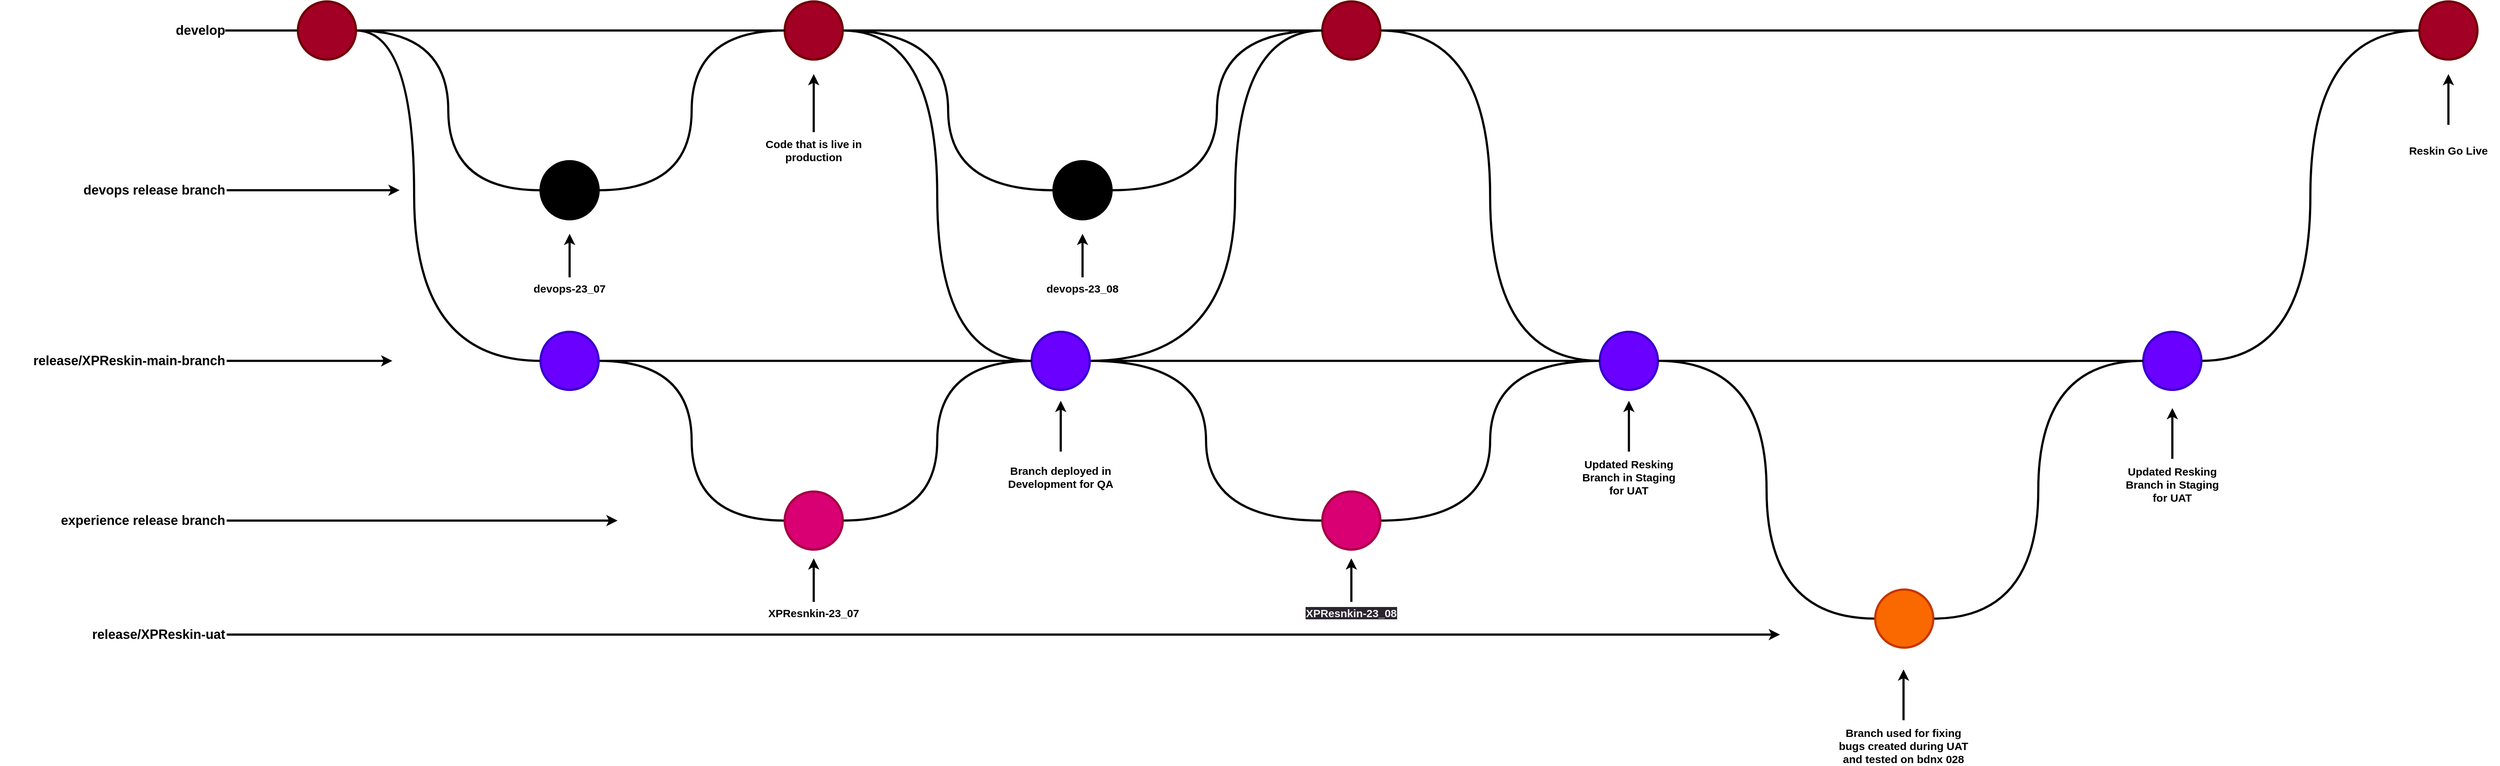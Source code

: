 <mxfile version="21.3.3" type="github">
  <diagram name="Page-1" id="XkX_cjjp-_KfIXsUQLew">
    <mxGraphModel dx="3202" dy="1533" grid="1" gridSize="10" guides="1" tooltips="1" connect="1" arrows="1" fold="1" page="1" pageScale="1" pageWidth="827" pageHeight="1169" math="0" shadow="0">
      <root>
        <mxCell id="0" />
        <mxCell id="1" parent="0" />
        <mxCell id="jHTALao59KUQ5XIKS-jL-4" style="edgeStyle=orthogonalEdgeStyle;rounded=0;orthogonalLoop=1;jettySize=auto;html=1;entryX=0;entryY=0.5;entryDx=0;entryDy=0;endArrow=none;endFill=0;curved=1;strokeWidth=3;fontStyle=1;fontSize=15;" parent="1" source="jHTALao59KUQ5XIKS-jL-1" target="jHTALao59KUQ5XIKS-jL-3" edge="1">
          <mxGeometry relative="1" as="geometry" />
        </mxCell>
        <mxCell id="jHTALao59KUQ5XIKS-jL-6" style="edgeStyle=orthogonalEdgeStyle;rounded=0;orthogonalLoop=1;jettySize=auto;html=1;entryX=0;entryY=0.5;entryDx=0;entryDy=0;curved=1;endArrow=none;endFill=0;strokeWidth=3;fontStyle=1;fontSize=15;" parent="1" source="jHTALao59KUQ5XIKS-jL-1" target="jHTALao59KUQ5XIKS-jL-5" edge="1">
          <mxGeometry relative="1" as="geometry" />
        </mxCell>
        <mxCell id="jHTALao59KUQ5XIKS-jL-7" style="edgeStyle=orthogonalEdgeStyle;rounded=0;orthogonalLoop=1;jettySize=auto;html=1;endArrow=none;endFill=0;strokeWidth=3;fontStyle=1;fontSize=15;" parent="1" source="jHTALao59KUQ5XIKS-jL-1" edge="1">
          <mxGeometry relative="1" as="geometry">
            <mxPoint x="-60" y="300" as="targetPoint" />
          </mxGeometry>
        </mxCell>
        <mxCell id="jHTALao59KUQ5XIKS-jL-17" style="edgeStyle=orthogonalEdgeStyle;rounded=0;orthogonalLoop=1;jettySize=auto;html=1;entryX=0;entryY=0.5;entryDx=0;entryDy=0;endArrow=none;endFill=0;curved=1;strokeWidth=3;fontStyle=1;fontSize=15;" parent="1" source="jHTALao59KUQ5XIKS-jL-1" target="jHTALao59KUQ5XIKS-jL-12" edge="1">
          <mxGeometry relative="1" as="geometry">
            <Array as="points">
              <mxPoint x="200" y="300" />
              <mxPoint x="200" y="755" />
            </Array>
          </mxGeometry>
        </mxCell>
        <mxCell id="jHTALao59KUQ5XIKS-jL-1" value="" style="ellipse;whiteSpace=wrap;html=1;aspect=fixed;fillColor=#a20025;fontColor=#ffffff;strokeColor=#6F0000;strokeWidth=3;fontStyle=1;fontSize=15;" parent="1" vertex="1">
          <mxGeometry x="40" y="260" width="80" height="80" as="geometry" />
        </mxCell>
        <mxCell id="jHTALao59KUQ5XIKS-jL-21" style="edgeStyle=orthogonalEdgeStyle;rounded=0;orthogonalLoop=1;jettySize=auto;html=1;entryX=0;entryY=0.5;entryDx=0;entryDy=0;endArrow=none;endFill=0;curved=1;strokeWidth=3;fontStyle=1;fontSize=15;" parent="1" source="jHTALao59KUQ5XIKS-jL-3" target="jHTALao59KUQ5XIKS-jL-19" edge="1">
          <mxGeometry relative="1" as="geometry" />
        </mxCell>
        <mxCell id="jHTALao59KUQ5XIKS-jL-30" style="edgeStyle=orthogonalEdgeStyle;rounded=0;orthogonalLoop=1;jettySize=auto;html=1;entryX=0;entryY=0.5;entryDx=0;entryDy=0;endArrow=none;endFill=0;strokeWidth=3;fontStyle=1;fontSize=15;" parent="1" source="jHTALao59KUQ5XIKS-jL-3" target="jHTALao59KUQ5XIKS-jL-28" edge="1">
          <mxGeometry relative="1" as="geometry" />
        </mxCell>
        <mxCell id="sXQy6IzuUlfNQ7wl0rQI-4" style="edgeStyle=orthogonalEdgeStyle;rounded=0;orthogonalLoop=1;jettySize=auto;html=1;entryX=0;entryY=0.5;entryDx=0;entryDy=0;curved=1;strokeWidth=3;endArrow=none;endFill=0;" parent="1" source="jHTALao59KUQ5XIKS-jL-3" target="sXQy6IzuUlfNQ7wl0rQI-3" edge="1">
          <mxGeometry relative="1" as="geometry" />
        </mxCell>
        <mxCell id="jHTALao59KUQ5XIKS-jL-3" value="" style="ellipse;whiteSpace=wrap;html=1;aspect=fixed;fillColor=#a20025;fontColor=#ffffff;strokeColor=#6F0000;strokeWidth=3;fontStyle=1;fontSize=15;" parent="1" vertex="1">
          <mxGeometry x="710" y="260" width="80" height="80" as="geometry" />
        </mxCell>
        <mxCell id="jHTALao59KUQ5XIKS-jL-9" style="edgeStyle=orthogonalEdgeStyle;rounded=0;orthogonalLoop=1;jettySize=auto;html=1;entryX=0;entryY=0.5;entryDx=0;entryDy=0;endArrow=none;endFill=0;curved=1;strokeWidth=3;fontStyle=1;fontSize=15;" parent="1" source="jHTALao59KUQ5XIKS-jL-5" target="jHTALao59KUQ5XIKS-jL-3" edge="1">
          <mxGeometry relative="1" as="geometry" />
        </mxCell>
        <mxCell id="jHTALao59KUQ5XIKS-jL-5" value="" style="ellipse;whiteSpace=wrap;html=1;aspect=fixed;fillColor=#000000;fillStyle=solid;strokeWidth=3;fontStyle=1;fontSize=15;" parent="1" vertex="1">
          <mxGeometry x="374" y="480" width="80" height="80" as="geometry" />
        </mxCell>
        <mxCell id="jHTALao59KUQ5XIKS-jL-8" value="develop" style="text;strokeColor=none;align=right;fillColor=none;html=1;verticalAlign=middle;whiteSpace=wrap;rounded=0;strokeWidth=3;fontStyle=1;fontSize=18;" parent="1" vertex="1">
          <mxGeometry x="-118" y="285" width="60" height="30" as="geometry" />
        </mxCell>
        <mxCell id="jHTALao59KUQ5XIKS-jL-11" style="edgeStyle=orthogonalEdgeStyle;rounded=0;orthogonalLoop=1;jettySize=auto;html=1;strokeWidth=3;fontStyle=1;fontSize=15;" parent="1" source="jHTALao59KUQ5XIKS-jL-10" edge="1">
          <mxGeometry relative="1" as="geometry">
            <mxPoint x="180" y="520" as="targetPoint" />
          </mxGeometry>
        </mxCell>
        <mxCell id="jHTALao59KUQ5XIKS-jL-10" value="devops release branch" style="text;strokeColor=none;align=right;fillColor=none;html=1;verticalAlign=middle;whiteSpace=wrap;rounded=0;strokeWidth=3;fontStyle=1;fontSize=18;" parent="1" vertex="1">
          <mxGeometry x="-290" y="505" width="232" height="30" as="geometry" />
        </mxCell>
        <mxCell id="jHTALao59KUQ5XIKS-jL-20" style="edgeStyle=orthogonalEdgeStyle;rounded=0;orthogonalLoop=1;jettySize=auto;html=1;endArrow=none;endFill=0;strokeWidth=3;fontStyle=1;fontSize=15;" parent="1" source="jHTALao59KUQ5XIKS-jL-12" target="jHTALao59KUQ5XIKS-jL-19" edge="1">
          <mxGeometry relative="1" as="geometry" />
        </mxCell>
        <mxCell id="jHTALao59KUQ5XIKS-jL-24" style="edgeStyle=orthogonalEdgeStyle;rounded=0;orthogonalLoop=1;jettySize=auto;html=1;entryX=0;entryY=0.5;entryDx=0;entryDy=0;curved=1;endArrow=none;endFill=0;strokeWidth=3;fontStyle=1;fontSize=15;" parent="1" source="jHTALao59KUQ5XIKS-jL-12" target="jHTALao59KUQ5XIKS-jL-23" edge="1">
          <mxGeometry relative="1" as="geometry" />
        </mxCell>
        <mxCell id="jHTALao59KUQ5XIKS-jL-12" value="" style="ellipse;whiteSpace=wrap;html=1;aspect=fixed;fillColor=#6a00ff;fontColor=#ffffff;strokeColor=#3700CC;strokeWidth=3;fontStyle=1;fontSize=15;" parent="1" vertex="1">
          <mxGeometry x="374" y="715" width="80" height="80" as="geometry" />
        </mxCell>
        <mxCell id="jHTALao59KUQ5XIKS-jL-25" style="edgeStyle=orthogonalEdgeStyle;rounded=0;orthogonalLoop=1;jettySize=auto;html=1;strokeWidth=3;fontStyle=1;fontSize=15;" parent="1" source="jHTALao59KUQ5XIKS-jL-14" edge="1">
          <mxGeometry relative="1" as="geometry">
            <mxPoint x="480.0" y="975" as="targetPoint" />
          </mxGeometry>
        </mxCell>
        <mxCell id="jHTALao59KUQ5XIKS-jL-14" value="experience release branch" style="text;strokeColor=none;align=right;fillColor=none;html=1;verticalAlign=middle;whiteSpace=wrap;rounded=0;strokeWidth=3;fontStyle=1;fontSize=18;" parent="1" vertex="1">
          <mxGeometry x="-330" y="960" width="272" height="30" as="geometry" />
        </mxCell>
        <mxCell id="jHTALao59KUQ5XIKS-jL-16" style="edgeStyle=orthogonalEdgeStyle;rounded=0;orthogonalLoop=1;jettySize=auto;html=1;strokeWidth=3;fontStyle=1;fontSize=15;" parent="1" source="jHTALao59KUQ5XIKS-jL-15" edge="1">
          <mxGeometry relative="1" as="geometry">
            <mxPoint x="170" y="755" as="targetPoint" />
          </mxGeometry>
        </mxCell>
        <mxCell id="jHTALao59KUQ5XIKS-jL-15" value="release/XPReskin-main-branch" style="text;strokeColor=none;align=right;fillColor=none;html=1;verticalAlign=middle;whiteSpace=wrap;rounded=0;strokeWidth=3;fontStyle=1;fontSize=18;" parent="1" vertex="1">
          <mxGeometry x="-370" y="740" width="312" height="30" as="geometry" />
        </mxCell>
        <mxCell id="jHTALao59KUQ5XIKS-jL-29" style="edgeStyle=orthogonalEdgeStyle;rounded=0;orthogonalLoop=1;jettySize=auto;html=1;entryX=0;entryY=0.5;entryDx=0;entryDy=0;curved=1;endArrow=none;endFill=0;strokeWidth=3;fontStyle=1;fontSize=15;" parent="1" source="jHTALao59KUQ5XIKS-jL-19" target="jHTALao59KUQ5XIKS-jL-28" edge="1">
          <mxGeometry relative="1" as="geometry">
            <Array as="points">
              <mxPoint x="1330" y="755" />
              <mxPoint x="1330" y="300" />
            </Array>
          </mxGeometry>
        </mxCell>
        <mxCell id="sXQy6IzuUlfNQ7wl0rQI-10" style="edgeStyle=orthogonalEdgeStyle;rounded=0;orthogonalLoop=1;jettySize=auto;html=1;strokeWidth=3;endArrow=none;endFill=0;" parent="1" source="jHTALao59KUQ5XIKS-jL-19" target="sXQy6IzuUlfNQ7wl0rQI-8" edge="1">
          <mxGeometry relative="1" as="geometry" />
        </mxCell>
        <mxCell id="_Dme8mbYE3iRl1NWs0T7-2" style="edgeStyle=orthogonalEdgeStyle;rounded=0;orthogonalLoop=1;jettySize=auto;html=1;entryX=0;entryY=0.5;entryDx=0;entryDy=0;curved=1;endArrow=none;endFill=0;strokeWidth=3;" edge="1" parent="1" source="jHTALao59KUQ5XIKS-jL-19" target="_Dme8mbYE3iRl1NWs0T7-1">
          <mxGeometry relative="1" as="geometry" />
        </mxCell>
        <mxCell id="jHTALao59KUQ5XIKS-jL-19" value="" style="ellipse;whiteSpace=wrap;html=1;aspect=fixed;fillColor=#6a00ff;fontColor=#ffffff;strokeColor=#3700CC;strokeWidth=3;fontStyle=1;fontSize=15;" parent="1" vertex="1">
          <mxGeometry x="1050" y="715" width="80" height="80" as="geometry" />
        </mxCell>
        <mxCell id="jHTALao59KUQ5XIKS-jL-27" style="edgeStyle=orthogonalEdgeStyle;rounded=0;orthogonalLoop=1;jettySize=auto;html=1;entryX=0;entryY=0.5;entryDx=0;entryDy=0;curved=1;endArrow=none;endFill=0;strokeWidth=3;fontStyle=1;fontSize=15;" parent="1" source="jHTALao59KUQ5XIKS-jL-23" target="jHTALao59KUQ5XIKS-jL-19" edge="1">
          <mxGeometry relative="1" as="geometry" />
        </mxCell>
        <mxCell id="jHTALao59KUQ5XIKS-jL-23" value="" style="ellipse;whiteSpace=wrap;html=1;aspect=fixed;fillColor=#d80073;fontColor=#ffffff;strokeColor=#A50040;strokeWidth=3;fontStyle=1;fontSize=15;" parent="1" vertex="1">
          <mxGeometry x="710" y="935" width="80" height="80" as="geometry" />
        </mxCell>
        <mxCell id="sXQy6IzuUlfNQ7wl0rQI-9" style="edgeStyle=orthogonalEdgeStyle;rounded=0;orthogonalLoop=1;jettySize=auto;html=1;entryX=0;entryY=0.5;entryDx=0;entryDy=0;curved=1;strokeWidth=3;endArrow=none;endFill=0;" parent="1" source="jHTALao59KUQ5XIKS-jL-28" target="sXQy6IzuUlfNQ7wl0rQI-8" edge="1">
          <mxGeometry relative="1" as="geometry" />
        </mxCell>
        <mxCell id="sXQy6IzuUlfNQ7wl0rQI-14" style="edgeStyle=orthogonalEdgeStyle;rounded=0;orthogonalLoop=1;jettySize=auto;html=1;endArrow=none;endFill=0;strokeWidth=3;" parent="1" source="jHTALao59KUQ5XIKS-jL-28" target="sXQy6IzuUlfNQ7wl0rQI-13" edge="1">
          <mxGeometry relative="1" as="geometry" />
        </mxCell>
        <mxCell id="jHTALao59KUQ5XIKS-jL-28" value="" style="ellipse;whiteSpace=wrap;html=1;aspect=fixed;fillColor=#a20025;fontColor=#ffffff;strokeColor=#6F0000;strokeWidth=3;fontStyle=1;fontSize=15;" parent="1" vertex="1">
          <mxGeometry x="1450" y="260" width="80" height="80" as="geometry" />
        </mxCell>
        <mxCell id="jHTALao59KUQ5XIKS-jL-34" style="edgeStyle=orthogonalEdgeStyle;rounded=0;orthogonalLoop=1;jettySize=auto;html=1;strokeWidth=3;fontStyle=1;fontSize=15;" parent="1" edge="1">
          <mxGeometry relative="1" as="geometry">
            <mxPoint x="1090" y="810" as="targetPoint" />
            <mxPoint x="1090" y="880" as="sourcePoint" />
          </mxGeometry>
        </mxCell>
        <mxCell id="jHTALao59KUQ5XIKS-jL-33" value="Branch deployed in Development for QA" style="text;html=1;strokeColor=none;fillColor=none;align=center;verticalAlign=middle;whiteSpace=wrap;rounded=0;strokeWidth=3;fontStyle=1;fontSize=15;" parent="1" vertex="1">
          <mxGeometry x="1005" y="900" width="170" height="30" as="geometry" />
        </mxCell>
        <mxCell id="jHTALao59KUQ5XIKS-jL-39" style="edgeStyle=orthogonalEdgeStyle;rounded=0;orthogonalLoop=1;jettySize=auto;html=1;strokeWidth=3;fontStyle=1;fontSize=15;" parent="1" edge="1">
          <mxGeometry relative="1" as="geometry">
            <mxPoint x="750" y="360" as="targetPoint" />
            <mxPoint x="750" y="440" as="sourcePoint" />
          </mxGeometry>
        </mxCell>
        <mxCell id="jHTALao59KUQ5XIKS-jL-40" value="Code that is live in production" style="text;html=1;strokeColor=none;fillColor=none;align=center;verticalAlign=middle;whiteSpace=wrap;rounded=0;strokeWidth=3;fontStyle=1;fontSize=15;" parent="1" vertex="1">
          <mxGeometry x="680" y="450" width="140" height="30" as="geometry" />
        </mxCell>
        <mxCell id="sXQy6IzuUlfNQ7wl0rQI-2" style="edgeStyle=orthogonalEdgeStyle;rounded=0;orthogonalLoop=1;jettySize=auto;html=1;strokeWidth=3;" parent="1" source="sXQy6IzuUlfNQ7wl0rQI-1" edge="1">
          <mxGeometry relative="1" as="geometry">
            <mxPoint x="414.0" y="580.0" as="targetPoint" />
          </mxGeometry>
        </mxCell>
        <mxCell id="sXQy6IzuUlfNQ7wl0rQI-1" value="devops-23_07" style="text;html=1;strokeColor=none;fillColor=none;align=center;verticalAlign=middle;whiteSpace=wrap;rounded=0;strokeWidth=3;fontStyle=1;fontSize=15;" parent="1" vertex="1">
          <mxGeometry x="344" y="640" width="140" height="30" as="geometry" />
        </mxCell>
        <mxCell id="sXQy6IzuUlfNQ7wl0rQI-7" style="edgeStyle=orthogonalEdgeStyle;rounded=0;orthogonalLoop=1;jettySize=auto;html=1;entryX=0;entryY=0.5;entryDx=0;entryDy=0;curved=1;strokeWidth=3;endArrow=none;endFill=0;" parent="1" source="sXQy6IzuUlfNQ7wl0rQI-3" target="jHTALao59KUQ5XIKS-jL-28" edge="1">
          <mxGeometry relative="1" as="geometry" />
        </mxCell>
        <mxCell id="sXQy6IzuUlfNQ7wl0rQI-3" value="" style="ellipse;whiteSpace=wrap;html=1;aspect=fixed;fillColor=#000000;fillStyle=solid;strokeWidth=3;fontStyle=1;fontSize=15;" parent="1" vertex="1">
          <mxGeometry x="1080" y="480" width="80" height="80" as="geometry" />
        </mxCell>
        <mxCell id="sXQy6IzuUlfNQ7wl0rQI-5" style="edgeStyle=orthogonalEdgeStyle;rounded=0;orthogonalLoop=1;jettySize=auto;html=1;strokeWidth=3;" parent="1" source="sXQy6IzuUlfNQ7wl0rQI-6" edge="1">
          <mxGeometry relative="1" as="geometry">
            <mxPoint x="1120.0" y="580.0" as="targetPoint" />
          </mxGeometry>
        </mxCell>
        <mxCell id="sXQy6IzuUlfNQ7wl0rQI-6" value="devops-23_08" style="text;html=1;strokeColor=none;fillColor=none;align=center;verticalAlign=middle;whiteSpace=wrap;rounded=0;strokeWidth=3;fontStyle=1;fontSize=15;" parent="1" vertex="1">
          <mxGeometry x="1050" y="640" width="140" height="30" as="geometry" />
        </mxCell>
        <mxCell id="_Dme8mbYE3iRl1NWs0T7-4" style="edgeStyle=orthogonalEdgeStyle;rounded=0;orthogonalLoop=1;jettySize=auto;html=1;entryX=0;entryY=0.5;entryDx=0;entryDy=0;curved=1;strokeWidth=3;endArrow=none;endFill=0;" edge="1" parent="1" source="sXQy6IzuUlfNQ7wl0rQI-8" target="sXQy6IzuUlfNQ7wl0rQI-15">
          <mxGeometry relative="1" as="geometry" />
        </mxCell>
        <mxCell id="sXQy6IzuUlfNQ7wl0rQI-8" value="" style="ellipse;whiteSpace=wrap;html=1;aspect=fixed;fillColor=#6a00ff;fontColor=#ffffff;strokeColor=#3700CC;strokeWidth=3;fontStyle=1;fontSize=15;" parent="1" vertex="1">
          <mxGeometry x="1832" y="715" width="80" height="80" as="geometry" />
        </mxCell>
        <mxCell id="sXQy6IzuUlfNQ7wl0rQI-11" style="edgeStyle=orthogonalEdgeStyle;rounded=0;orthogonalLoop=1;jettySize=auto;html=1;strokeWidth=3;fontStyle=1;fontSize=15;" parent="1" edge="1">
          <mxGeometry relative="1" as="geometry">
            <mxPoint x="2620" y="820" as="targetPoint" />
            <mxPoint x="2620" y="890" as="sourcePoint" />
            <Array as="points">
              <mxPoint x="2620" y="840" />
              <mxPoint x="2620" y="840" />
            </Array>
          </mxGeometry>
        </mxCell>
        <mxCell id="sXQy6IzuUlfNQ7wl0rQI-12" value="Updated Resking Branch in Staging for UAT" style="text;html=1;strokeColor=none;fillColor=none;align=center;verticalAlign=middle;whiteSpace=wrap;rounded=0;strokeWidth=3;fontStyle=1;fontSize=15;" parent="1" vertex="1">
          <mxGeometry x="2550" y="910" width="140" height="30" as="geometry" />
        </mxCell>
        <mxCell id="sXQy6IzuUlfNQ7wl0rQI-13" value="" style="ellipse;whiteSpace=wrap;html=1;aspect=fixed;fillColor=#a20025;fontColor=#ffffff;strokeColor=#6F0000;strokeWidth=3;fontStyle=1;fontSize=15;" parent="1" vertex="1">
          <mxGeometry x="2960" y="260" width="80" height="80" as="geometry" />
        </mxCell>
        <mxCell id="_Dme8mbYE3iRl1NWs0T7-8" style="edgeStyle=orthogonalEdgeStyle;rounded=0;orthogonalLoop=1;jettySize=auto;html=1;entryX=0;entryY=0.5;entryDx=0;entryDy=0;curved=1;endArrow=none;endFill=0;strokeWidth=3;" edge="1" parent="1" source="sXQy6IzuUlfNQ7wl0rQI-15" target="_Dme8mbYE3iRl1NWs0T7-6">
          <mxGeometry relative="1" as="geometry" />
        </mxCell>
        <mxCell id="sXQy6IzuUlfNQ7wl0rQI-15" value="" style="ellipse;whiteSpace=wrap;html=1;aspect=fixed;fillColor=#fa6800;fontColor=#000000;strokeColor=#C73500;strokeWidth=3;fontStyle=1;fontSize=15;" parent="1" vertex="1">
          <mxGeometry x="2211" y="1070" width="80" height="80" as="geometry" />
        </mxCell>
        <mxCell id="sXQy6IzuUlfNQ7wl0rQI-16" style="edgeStyle=orthogonalEdgeStyle;rounded=0;orthogonalLoop=1;jettySize=auto;html=1;strokeWidth=3;fontStyle=1;fontSize=15;" parent="1" source="sXQy6IzuUlfNQ7wl0rQI-17" edge="1">
          <mxGeometry relative="1" as="geometry">
            <mxPoint x="2080" y="1132" as="targetPoint" />
          </mxGeometry>
        </mxCell>
        <mxCell id="sXQy6IzuUlfNQ7wl0rQI-17" value="release/XPReskin-uat" style="text;strokeColor=none;align=right;fillColor=none;html=1;verticalAlign=middle;whiteSpace=wrap;rounded=0;strokeWidth=3;fontStyle=1;fontSize=18;" parent="1" vertex="1">
          <mxGeometry x="-340" y="1117" width="282" height="30" as="geometry" />
        </mxCell>
        <mxCell id="sXQy6IzuUlfNQ7wl0rQI-20" style="edgeStyle=orthogonalEdgeStyle;rounded=0;orthogonalLoop=1;jettySize=auto;html=1;strokeWidth=3;fontStyle=1;fontSize=15;" parent="1" edge="1">
          <mxGeometry relative="1" as="geometry">
            <mxPoint x="2250" y="1180" as="targetPoint" />
            <mxPoint x="2250" y="1250" as="sourcePoint" />
          </mxGeometry>
        </mxCell>
        <mxCell id="sXQy6IzuUlfNQ7wl0rQI-21" value="Branch used for fixing bugs created during UAT and tested on bdnx 028" style="text;html=1;strokeColor=none;fillColor=none;align=center;verticalAlign=middle;whiteSpace=wrap;rounded=0;strokeWidth=3;fontStyle=1;fontSize=15;" parent="1" vertex="1">
          <mxGeometry x="2150" y="1270" width="200" height="30" as="geometry" />
        </mxCell>
        <mxCell id="sXQy6IzuUlfNQ7wl0rQI-23" style="edgeStyle=orthogonalEdgeStyle;rounded=0;orthogonalLoop=1;jettySize=auto;html=1;strokeWidth=3;fontStyle=1;fontSize=15;" parent="1" edge="1">
          <mxGeometry relative="1" as="geometry">
            <mxPoint x="3000" y="360" as="targetPoint" />
            <mxPoint x="3000" y="430" as="sourcePoint" />
          </mxGeometry>
        </mxCell>
        <mxCell id="sXQy6IzuUlfNQ7wl0rQI-24" value="Reskin Go Live" style="text;html=1;strokeColor=none;fillColor=none;align=center;verticalAlign=middle;whiteSpace=wrap;rounded=0;strokeWidth=3;fontStyle=1;fontSize=15;" parent="1" vertex="1">
          <mxGeometry x="2930" y="450" width="140" height="30" as="geometry" />
        </mxCell>
        <mxCell id="_Dme8mbYE3iRl1NWs0T7-3" style="edgeStyle=orthogonalEdgeStyle;rounded=0;orthogonalLoop=1;jettySize=auto;html=1;entryX=0;entryY=0.5;entryDx=0;entryDy=0;curved=1;strokeWidth=3;endArrow=none;endFill=0;" edge="1" parent="1" source="_Dme8mbYE3iRl1NWs0T7-1" target="sXQy6IzuUlfNQ7wl0rQI-8">
          <mxGeometry relative="1" as="geometry" />
        </mxCell>
        <mxCell id="_Dme8mbYE3iRl1NWs0T7-1" value="" style="ellipse;whiteSpace=wrap;html=1;aspect=fixed;fillColor=#d80073;fontColor=#ffffff;strokeColor=#A50040;strokeWidth=3;fontStyle=1;fontSize=15;" vertex="1" parent="1">
          <mxGeometry x="1450" y="935" width="80" height="80" as="geometry" />
        </mxCell>
        <mxCell id="_Dme8mbYE3iRl1NWs0T7-11" style="edgeStyle=orthogonalEdgeStyle;rounded=0;orthogonalLoop=1;jettySize=auto;html=1;entryX=0;entryY=0.5;entryDx=0;entryDy=0;curved=1;strokeWidth=3;endArrow=none;endFill=0;" edge="1" parent="1" source="_Dme8mbYE3iRl1NWs0T7-6" target="sXQy6IzuUlfNQ7wl0rQI-13">
          <mxGeometry relative="1" as="geometry" />
        </mxCell>
        <mxCell id="_Dme8mbYE3iRl1NWs0T7-6" value="" style="ellipse;whiteSpace=wrap;html=1;aspect=fixed;fillColor=#6a00ff;fontColor=#ffffff;strokeColor=#3700CC;strokeWidth=3;fontStyle=1;fontSize=15;" vertex="1" parent="1">
          <mxGeometry x="2580" y="715" width="80" height="80" as="geometry" />
        </mxCell>
        <mxCell id="_Dme8mbYE3iRl1NWs0T7-7" style="edgeStyle=orthogonalEdgeStyle;rounded=0;orthogonalLoop=1;jettySize=auto;html=1;strokeWidth=3;endArrow=none;endFill=0;exitX=1;exitY=0.5;exitDx=0;exitDy=0;" edge="1" parent="1" source="sXQy6IzuUlfNQ7wl0rQI-8" target="_Dme8mbYE3iRl1NWs0T7-6">
          <mxGeometry relative="1" as="geometry">
            <mxPoint x="1920" y="754.09" as="sourcePoint" />
            <mxPoint x="2622" y="754.09" as="targetPoint" />
          </mxGeometry>
        </mxCell>
        <mxCell id="_Dme8mbYE3iRl1NWs0T7-9" style="edgeStyle=orthogonalEdgeStyle;rounded=0;orthogonalLoop=1;jettySize=auto;html=1;strokeWidth=3;fontStyle=1;fontSize=15;" edge="1" parent="1">
          <mxGeometry relative="1" as="geometry">
            <mxPoint x="1872" y="810" as="targetPoint" />
            <mxPoint x="1872" y="880" as="sourcePoint" />
            <Array as="points">
              <mxPoint x="1872" y="830" />
              <mxPoint x="1872" y="830" />
            </Array>
          </mxGeometry>
        </mxCell>
        <mxCell id="_Dme8mbYE3iRl1NWs0T7-10" value="Updated Resking Branch in Staging for UAT" style="text;html=1;strokeColor=none;fillColor=none;align=center;verticalAlign=middle;whiteSpace=wrap;rounded=0;strokeWidth=3;fontStyle=1;fontSize=15;" vertex="1" parent="1">
          <mxGeometry x="1802" y="900" width="140" height="30" as="geometry" />
        </mxCell>
        <mxCell id="_Dme8mbYE3iRl1NWs0T7-16" style="edgeStyle=orthogonalEdgeStyle;rounded=0;orthogonalLoop=1;jettySize=auto;html=1;strokeWidth=3;" edge="1" parent="1" source="_Dme8mbYE3iRl1NWs0T7-17">
          <mxGeometry relative="1" as="geometry">
            <mxPoint x="750.0" y="1027.0" as="targetPoint" />
          </mxGeometry>
        </mxCell>
        <mxCell id="_Dme8mbYE3iRl1NWs0T7-17" value="XPResnkin-23_07" style="text;html=1;strokeColor=none;fillColor=none;align=center;verticalAlign=middle;whiteSpace=wrap;rounded=0;strokeWidth=3;fontStyle=1;fontSize=15;" vertex="1" parent="1">
          <mxGeometry x="680" y="1087" width="140" height="30" as="geometry" />
        </mxCell>
        <mxCell id="_Dme8mbYE3iRl1NWs0T7-18" style="edgeStyle=orthogonalEdgeStyle;rounded=0;orthogonalLoop=1;jettySize=auto;html=1;strokeWidth=3;" edge="1" parent="1" source="_Dme8mbYE3iRl1NWs0T7-19">
          <mxGeometry relative="1" as="geometry">
            <mxPoint x="1490.0" y="1027.0" as="targetPoint" />
          </mxGeometry>
        </mxCell>
        <mxCell id="_Dme8mbYE3iRl1NWs0T7-19" value="&lt;span style=&quot;color: rgb(240, 240, 240); font-family: Helvetica; font-size: 15px; font-style: normal; font-variant-ligatures: normal; font-variant-caps: normal; font-weight: 700; letter-spacing: normal; orphans: 2; text-align: center; text-indent: 0px; text-transform: none; widows: 2; word-spacing: 0px; -webkit-text-stroke-width: 0px; background-color: rgb(42, 37, 47); text-decoration-thickness: initial; text-decoration-style: initial; text-decoration-color: initial; float: none; display: inline !important;&quot;&gt;XPResnkin-23_08&lt;/span&gt;" style="text;html=1;strokeColor=none;fillColor=none;align=center;verticalAlign=middle;whiteSpace=wrap;rounded=0;strokeWidth=3;fontStyle=1;fontSize=15;" vertex="1" parent="1">
          <mxGeometry x="1420" y="1087" width="140" height="30" as="geometry" />
        </mxCell>
      </root>
    </mxGraphModel>
  </diagram>
</mxfile>
